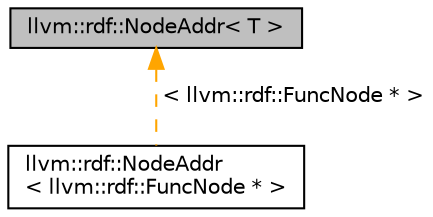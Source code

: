 digraph "llvm::rdf::NodeAddr&lt; T &gt;"
{
 // LATEX_PDF_SIZE
  bgcolor="transparent";
  edge [fontname="Helvetica",fontsize="10",labelfontname="Helvetica",labelfontsize="10"];
  node [fontname="Helvetica",fontsize="10",shape="box"];
  Node1 [label="llvm::rdf::NodeAddr\< T \>",height=0.2,width=0.4,color="black", fillcolor="grey75", style="filled", fontcolor="black",tooltip=" "];
  Node1 -> Node2 [dir="back",color="orange",fontsize="10",style="dashed",label=" \< llvm::rdf::FuncNode * \>" ,fontname="Helvetica"];
  Node2 [label="llvm::rdf::NodeAddr\l\< llvm::rdf::FuncNode * \>",height=0.2,width=0.4,color="black",URL="$structllvm_1_1rdf_1_1NodeAddr.html",tooltip=" "];
}
